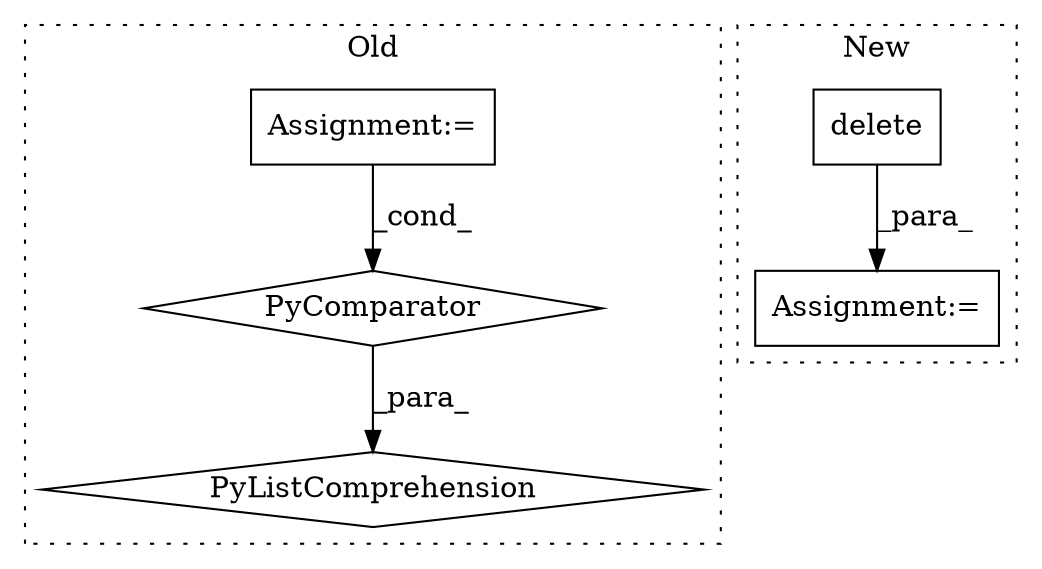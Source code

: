 digraph G {
subgraph cluster0 {
1 [label="PyComparator" a="113" s="1940" l="32" shape="diamond"];
3 [label="Assignment:=" a="7" s="1624" l="1" shape="box"];
4 [label="PyListComprehension" a="109" s="1840" l="140" shape="diamond"];
label = "Old";
style="dotted";
}
subgraph cluster1 {
2 [label="delete" a="32" s="2336,2370" l="7,1" shape="box"];
5 [label="Assignment:=" a="7" s="2329" l="1" shape="box"];
label = "New";
style="dotted";
}
1 -> 4 [label="_para_"];
2 -> 5 [label="_para_"];
3 -> 1 [label="_cond_"];
}